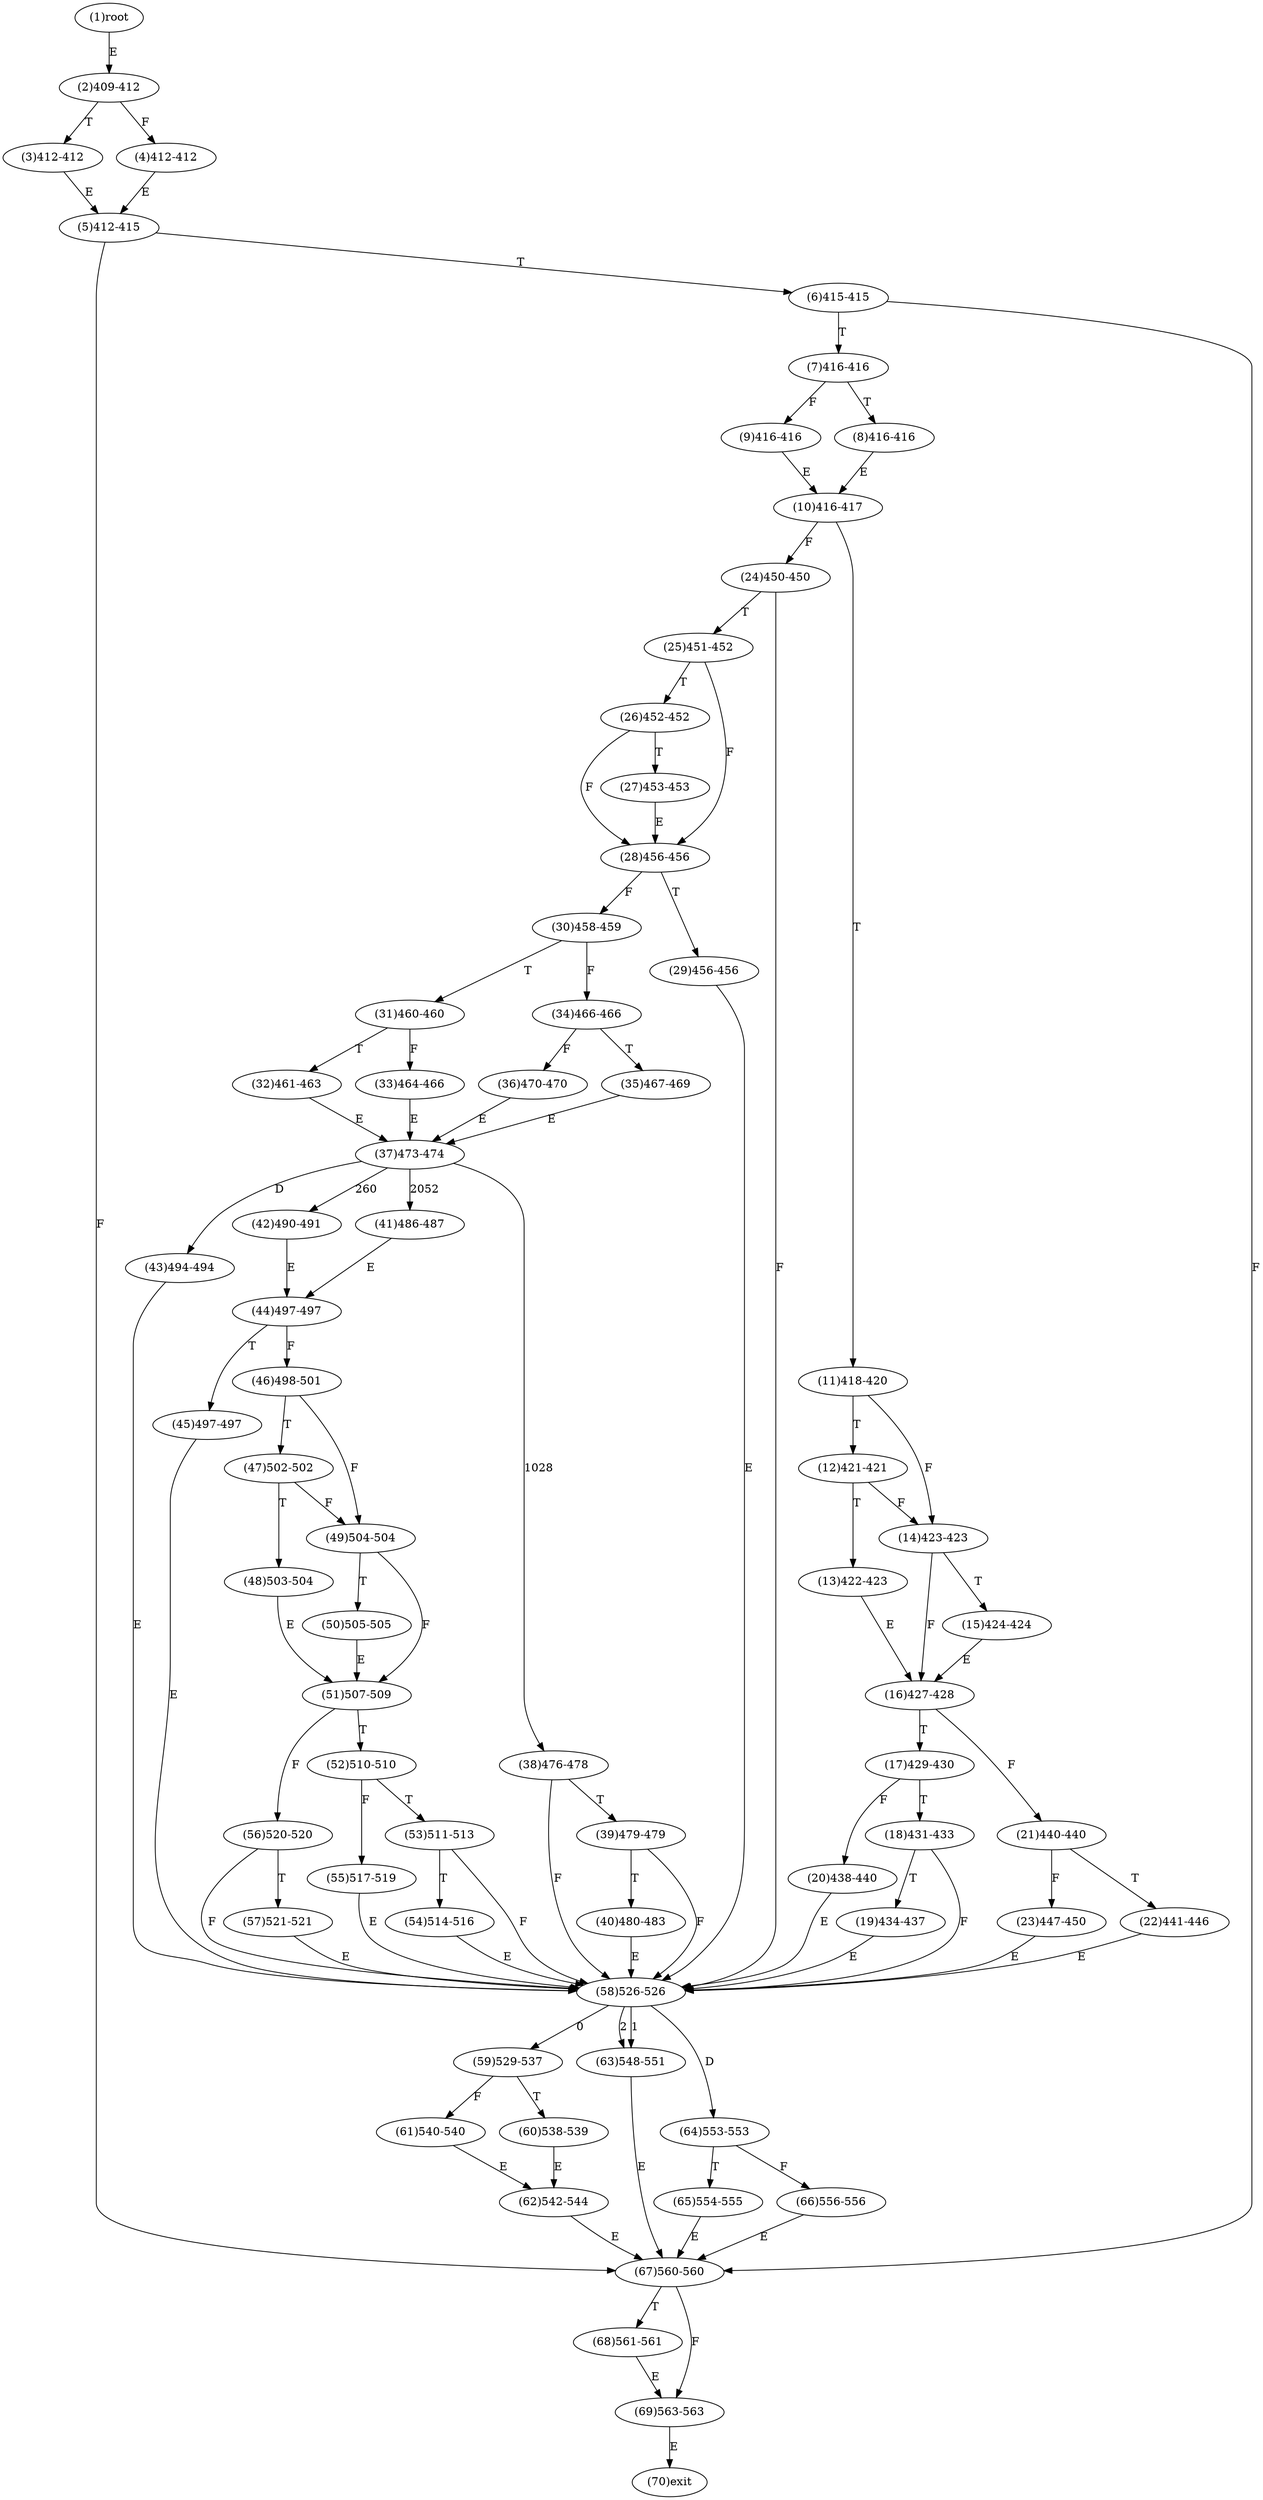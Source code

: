 digraph "" { 
1[ label="(1)root"];
2[ label="(2)409-412"];
3[ label="(3)412-412"];
4[ label="(4)412-412"];
5[ label="(5)412-415"];
6[ label="(6)415-415"];
7[ label="(7)416-416"];
8[ label="(8)416-416"];
9[ label="(9)416-416"];
10[ label="(10)416-417"];
11[ label="(11)418-420"];
12[ label="(12)421-421"];
13[ label="(13)422-423"];
14[ label="(14)423-423"];
15[ label="(15)424-424"];
17[ label="(17)429-430"];
16[ label="(16)427-428"];
19[ label="(19)434-437"];
18[ label="(18)431-433"];
21[ label="(21)440-440"];
20[ label="(20)438-440"];
23[ label="(23)447-450"];
22[ label="(22)441-446"];
25[ label="(25)451-452"];
24[ label="(24)450-450"];
27[ label="(27)453-453"];
26[ label="(26)452-452"];
29[ label="(29)456-456"];
28[ label="(28)456-456"];
31[ label="(31)460-460"];
30[ label="(30)458-459"];
34[ label="(34)466-466"];
35[ label="(35)467-469"];
32[ label="(32)461-463"];
33[ label="(33)464-466"];
38[ label="(38)476-478"];
39[ label="(39)479-479"];
36[ label="(36)470-470"];
37[ label="(37)473-474"];
42[ label="(42)490-491"];
43[ label="(43)494-494"];
40[ label="(40)480-483"];
41[ label="(41)486-487"];
46[ label="(46)498-501"];
47[ label="(47)502-502"];
44[ label="(44)497-497"];
45[ label="(45)497-497"];
51[ label="(51)507-509"];
50[ label="(50)505-505"];
49[ label="(49)504-504"];
48[ label="(48)503-504"];
55[ label="(55)517-519"];
54[ label="(54)514-516"];
53[ label="(53)511-513"];
52[ label="(52)510-510"];
59[ label="(59)529-537"];
58[ label="(58)526-526"];
57[ label="(57)521-521"];
56[ label="(56)520-520"];
63[ label="(63)548-551"];
62[ label="(62)542-544"];
61[ label="(61)540-540"];
60[ label="(60)538-539"];
68[ label="(68)561-561"];
69[ label="(69)563-563"];
70[ label="(70)exit"];
64[ label="(64)553-553"];
65[ label="(65)554-555"];
66[ label="(66)556-556"];
67[ label="(67)560-560"];
1->2[ label="E"];
2->4[ label="F"];
2->3[ label="T"];
3->5[ label="E"];
4->5[ label="E"];
5->67[ label="F"];
5->6[ label="T"];
6->67[ label="F"];
6->7[ label="T"];
7->9[ label="F"];
7->8[ label="T"];
8->10[ label="E"];
9->10[ label="E"];
10->24[ label="F"];
10->11[ label="T"];
11->14[ label="F"];
11->12[ label="T"];
12->14[ label="F"];
12->13[ label="T"];
13->16[ label="E"];
14->16[ label="F"];
14->15[ label="T"];
15->16[ label="E"];
16->21[ label="F"];
16->17[ label="T"];
17->20[ label="F"];
17->18[ label="T"];
18->58[ label="F"];
18->19[ label="T"];
19->58[ label="E"];
20->58[ label="E"];
21->23[ label="F"];
21->22[ label="T"];
22->58[ label="E"];
23->58[ label="E"];
24->58[ label="F"];
24->25[ label="T"];
25->28[ label="F"];
25->26[ label="T"];
26->28[ label="F"];
26->27[ label="T"];
27->28[ label="E"];
28->30[ label="F"];
28->29[ label="T"];
29->58[ label="E"];
30->34[ label="F"];
30->31[ label="T"];
31->33[ label="F"];
31->32[ label="T"];
32->37[ label="E"];
33->37[ label="E"];
34->36[ label="F"];
34->35[ label="T"];
35->37[ label="E"];
36->37[ label="E"];
37->42[ label="260"];
37->38[ label="1028"];
37->41[ label="2052"];
37->43[ label="D"];
38->58[ label="F"];
38->39[ label="T"];
39->58[ label="F"];
39->40[ label="T"];
40->58[ label="E"];
41->44[ label="E"];
42->44[ label="E"];
43->58[ label="E"];
44->46[ label="F"];
44->45[ label="T"];
45->58[ label="E"];
46->49[ label="F"];
46->47[ label="T"];
47->49[ label="F"];
47->48[ label="T"];
48->51[ label="E"];
49->51[ label="F"];
49->50[ label="T"];
50->51[ label="E"];
51->56[ label="F"];
51->52[ label="T"];
52->55[ label="F"];
52->53[ label="T"];
53->58[ label="F"];
53->54[ label="T"];
54->58[ label="E"];
55->58[ label="E"];
56->58[ label="F"];
56->57[ label="T"];
57->58[ label="E"];
58->59[ label="0"];
58->63[ label="1"];
58->63[ label="2"];
58->64[ label="D"];
59->61[ label="F"];
59->60[ label="T"];
60->62[ label="E"];
61->62[ label="E"];
62->67[ label="E"];
63->67[ label="E"];
64->66[ label="F"];
64->65[ label="T"];
65->67[ label="E"];
66->67[ label="E"];
67->69[ label="F"];
67->68[ label="T"];
68->69[ label="E"];
69->70[ label="E"];
}
